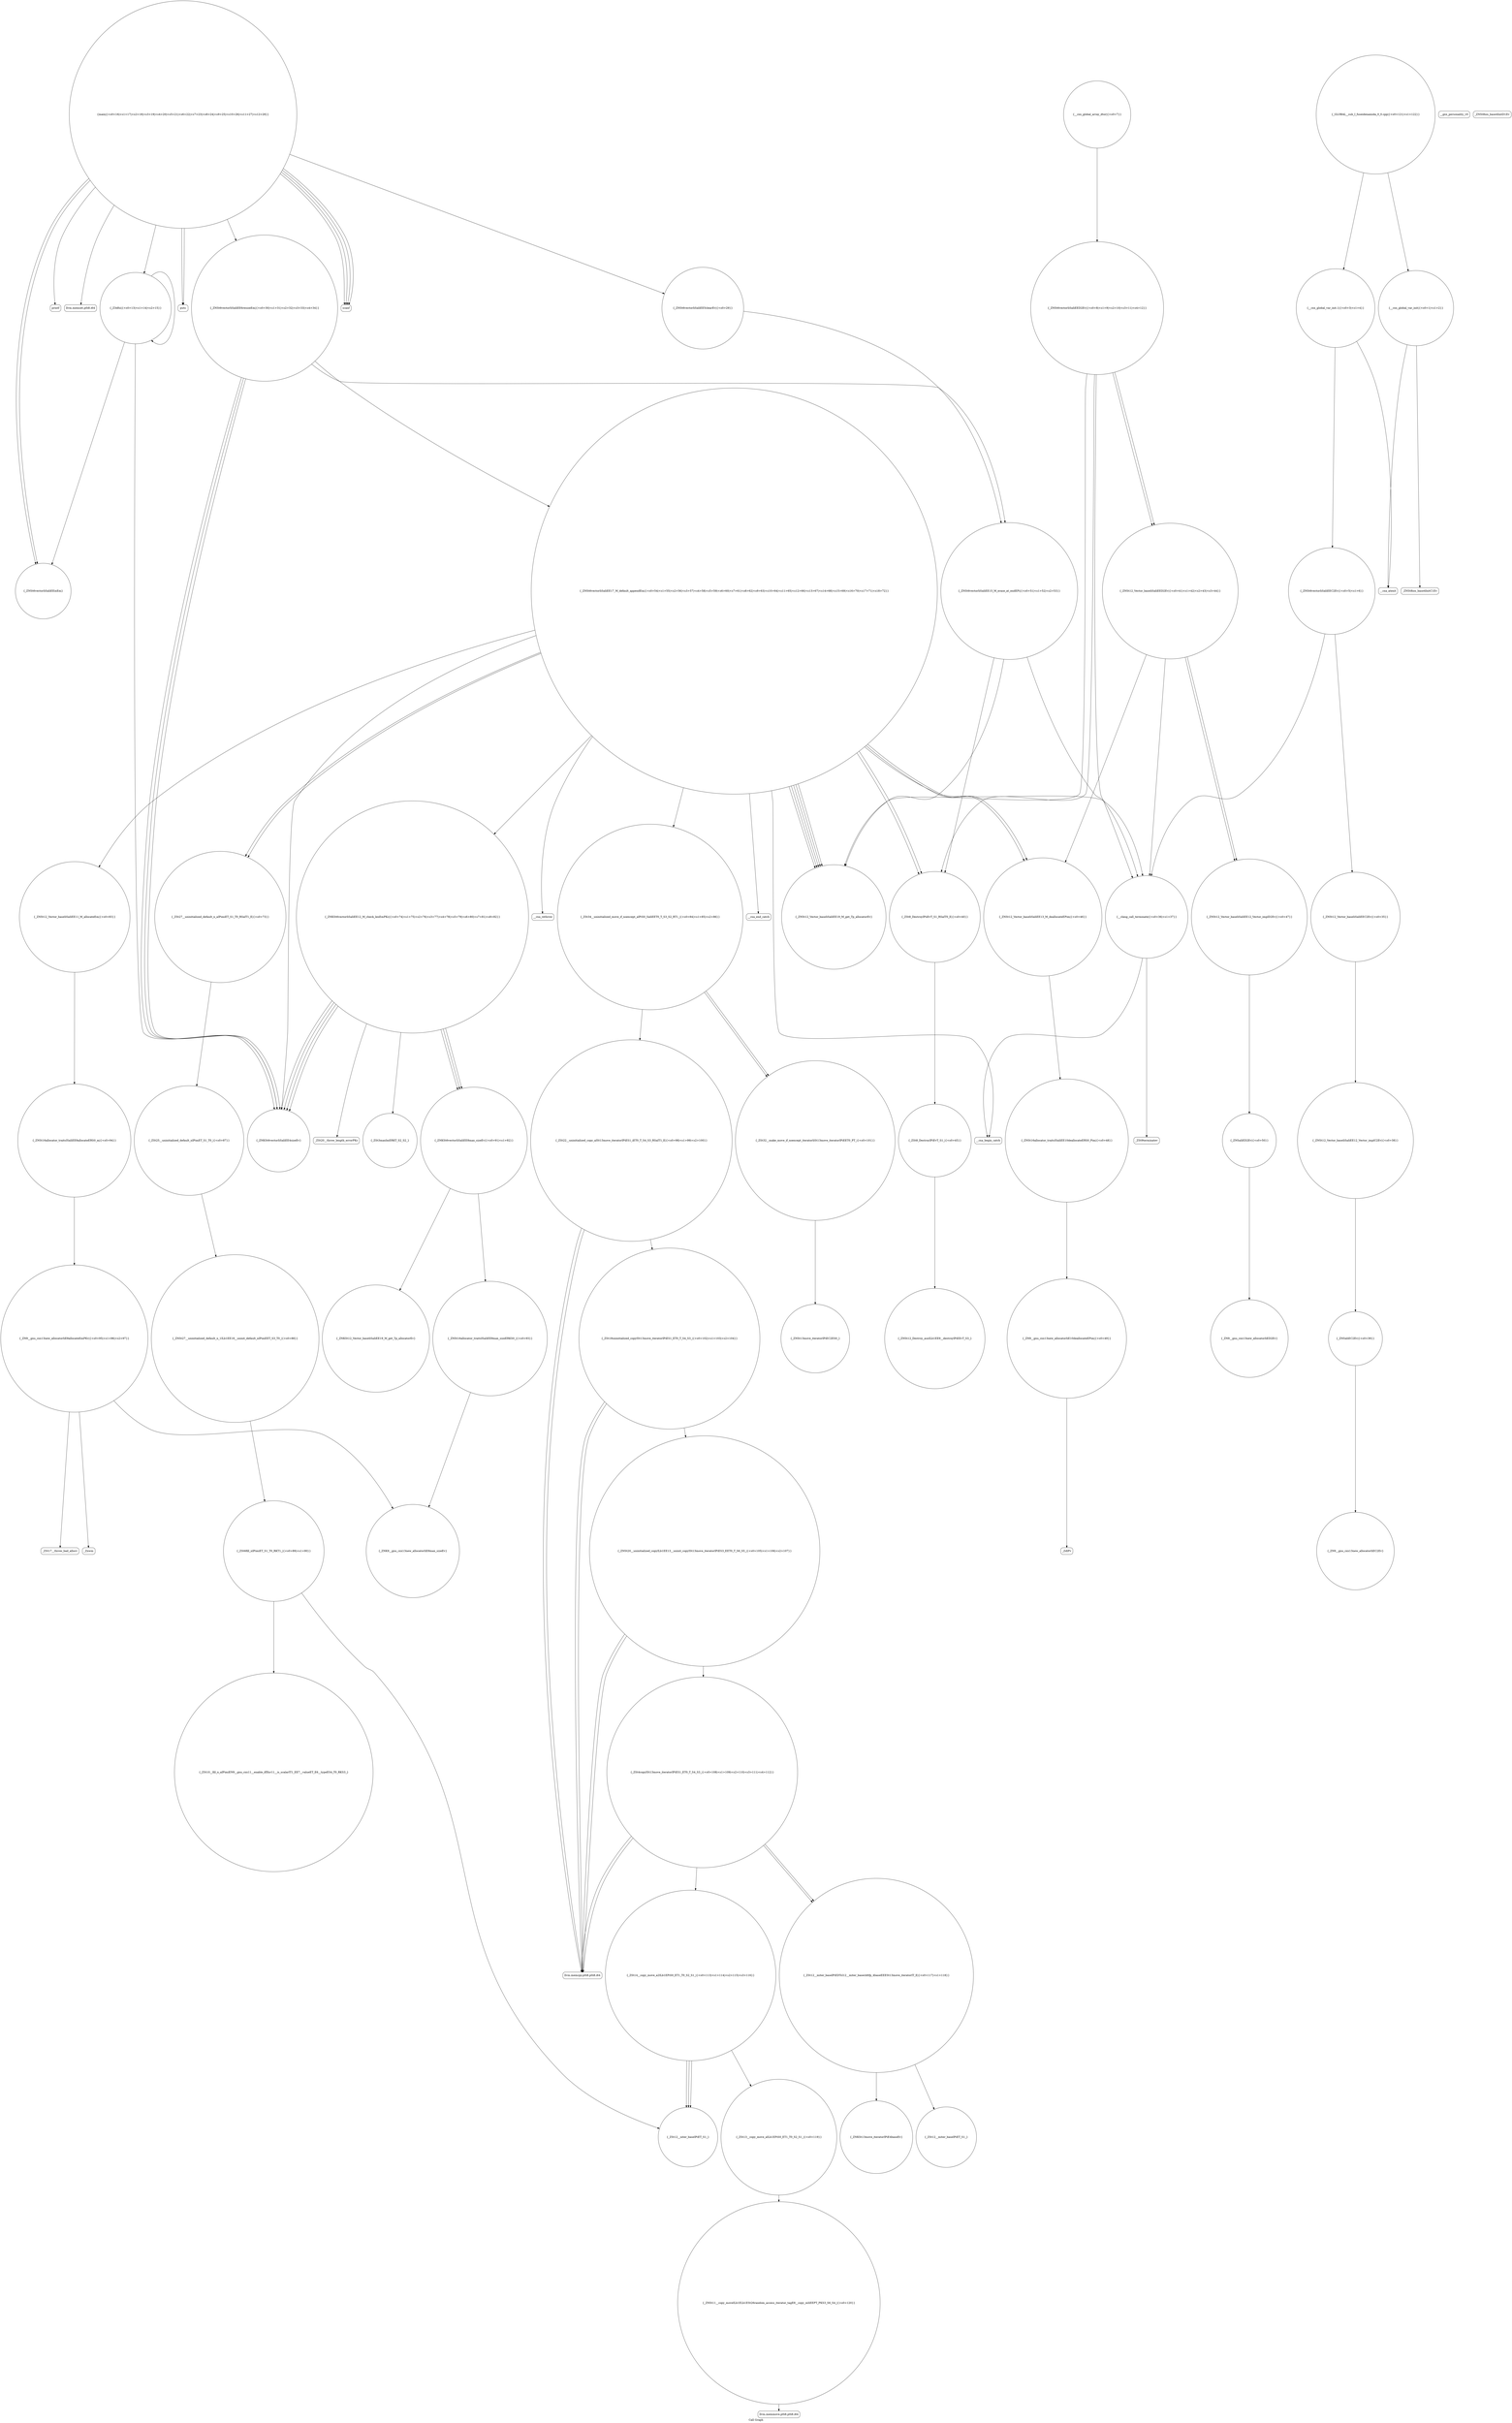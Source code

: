 digraph "Call Graph" {
	label="Call Graph";

	Node0x55cf25b20910 [shape=record,shape=circle,label="{__cxx_global_var_init|{<s0>1|<s1>2}}"];
	Node0x55cf25b20910:s0 -> Node0x55cf25b20990[color=black];
	Node0x55cf25b20910:s1 -> Node0x55cf25b20a90[color=black];
	Node0x55cf25b21f90 [shape=record,shape=Mrecord,label="{__cxa_end_catch}"];
	Node0x55cf25b20c90 [shape=record,shape=circle,label="{_ZNSt6vectorIiSaIiEED2Ev|{<s0>8|<s1>9|<s2>10|<s3>11|<s4>12}}"];
	Node0x55cf25b20c90:s0 -> Node0x55cf25b21690[color=black];
	Node0x55cf25b20c90:s1 -> Node0x55cf25b21610[color=black];
	Node0x55cf25b20c90:s2 -> Node0x55cf25b21710[color=black];
	Node0x55cf25b20c90:s3 -> Node0x55cf25b21710[color=black];
	Node0x55cf25b20c90:s4 -> Node0x55cf25b21310[color=black];
	Node0x55cf25b23330 [shape=record,shape=Mrecord,label="{_ZSt20__throw_length_errorPKc}"];
	Node0x55cf25b21010 [shape=record,shape=circle,label="{_ZNSt6vectorIiSaIiEE6resizeEm|{<s0>30|<s1>31|<s2>32|<s3>33|<s4>34}}"];
	Node0x55cf25b21010:s0 -> Node0x55cf25b20d90[color=black];
	Node0x55cf25b21010:s1 -> Node0x55cf25b20d90[color=black];
	Node0x55cf25b21010:s2 -> Node0x55cf25b21c90[color=black];
	Node0x55cf25b21010:s3 -> Node0x55cf25b20d90[color=black];
	Node0x55cf25b21010:s4 -> Node0x55cf25b21c10[color=black];
	Node0x55cf25b236b0 [shape=record,shape=Mrecord,label="{_ZSt17__throw_bad_allocv}"];
	Node0x55cf25b21390 [shape=record,shape=Mrecord,label="{__cxa_begin_catch}"];
	Node0x55cf25b23a30 [shape=record,shape=circle,label="{_ZSt4copyISt13move_iteratorIPiES1_ET0_T_S4_S3_|{<s0>108|<s1>109|<s2>110|<s3>111|<s4>112}}"];
	Node0x55cf25b23a30:s0 -> Node0x55cf25b23930[color=black];
	Node0x55cf25b23a30:s1 -> Node0x55cf25b23b30[color=black];
	Node0x55cf25b23a30:s2 -> Node0x55cf25b23930[color=black];
	Node0x55cf25b23a30:s3 -> Node0x55cf25b23b30[color=black];
	Node0x55cf25b23a30:s4 -> Node0x55cf25b23ab0[color=black];
	Node0x55cf25b21710 [shape=record,shape=circle,label="{_ZNSt12_Vector_baseIiSaIiEED2Ev|{<s0>41|<s1>42|<s2>43|<s3>44}}"];
	Node0x55cf25b21710:s0 -> Node0x55cf25b21890[color=black];
	Node0x55cf25b21710:s1 -> Node0x55cf25b21910[color=black];
	Node0x55cf25b21710:s2 -> Node0x55cf25b21910[color=black];
	Node0x55cf25b21710:s3 -> Node0x55cf25b21310[color=black];
	Node0x55cf25b23db0 [shape=record,shape=circle,label="{_ZNKSt13move_iteratorIPiE4baseEv}"];
	Node0x55cf25b21a90 [shape=record,shape=Mrecord,label="{_ZdlPv}"];
	Node0x55cf25b21e10 [shape=record,shape=circle,label="{_ZNSt12_Vector_baseIiSaIiEE11_M_allocateEm|{<s0>83}}"];
	Node0x55cf25b21e10:s0 -> Node0x55cf25b235b0[color=black];
	Node0x55cf25b20b10 [shape=record,shape=circle,label="{__cxx_global_var_init.1|{<s0>3|<s1>4}}"];
	Node0x55cf25b20b10:s0 -> Node0x55cf25b20b90[color=black];
	Node0x55cf25b20b10:s1 -> Node0x55cf25b20a90[color=black];
	Node0x55cf25b231b0 [shape=record,shape=circle,label="{_ZSt10__fill_n_aIPimiEN9__gnu_cxx11__enable_ifIXsr11__is_scalarIT1_EE7__valueET_E6__typeES4_T0_RKS3_}"];
	Node0x55cf25b20e90 [shape=record,shape=circle,label="{main|{<s0>16|<s1>17|<s2>18|<s3>19|<s4>20|<s5>21|<s6>22|<s7>23|<s8>24|<s9>25|<s10>26|<s11>27|<s12>28}}"];
	Node0x55cf25b20e90:s0 -> Node0x55cf25b20f10[color=black];
	Node0x55cf25b20e90:s1 -> Node0x55cf25b20f10[color=black];
	Node0x55cf25b20e90:s2 -> Node0x55cf25b20f90[color=black];
	Node0x55cf25b20e90:s3 -> Node0x55cf25b20f10[color=black];
	Node0x55cf25b20e90:s4 -> Node0x55cf25b21010[color=black];
	Node0x55cf25b20e90:s5 -> Node0x55cf25b20e10[color=black];
	Node0x55cf25b20e90:s6 -> Node0x55cf25b20f10[color=black];
	Node0x55cf25b20e90:s7 -> Node0x55cf25b20e10[color=black];
	Node0x55cf25b20e90:s8 -> Node0x55cf25b21090[color=black];
	Node0x55cf25b20e90:s9 -> Node0x55cf25b21110[color=black];
	Node0x55cf25b20e90:s10 -> Node0x55cf25b20d10[color=black];
	Node0x55cf25b20e90:s11 -> Node0x55cf25b21190[color=black];
	Node0x55cf25b20e90:s12 -> Node0x55cf25b21190[color=black];
	Node0x55cf25b23530 [shape=record,shape=circle,label="{_ZNK9__gnu_cxx13new_allocatorIiE8max_sizeEv}"];
	Node0x55cf25b21210 [shape=record,shape=circle,label="{_ZNSt12_Vector_baseIiSaIiEEC2Ev|{<s0>35}}"];
	Node0x55cf25b21210:s0 -> Node0x55cf25b21490[color=black];
	Node0x55cf25b238b0 [shape=record,shape=circle,label="{_ZSt18uninitialized_copyISt13move_iteratorIPiES1_ET0_T_S4_S3_|{<s0>102|<s1>103|<s2>104}}"];
	Node0x55cf25b238b0:s0 -> Node0x55cf25b23930[color=black];
	Node0x55cf25b238b0:s1 -> Node0x55cf25b23930[color=black];
	Node0x55cf25b238b0:s2 -> Node0x55cf25b239b0[color=black];
	Node0x55cf25b21590 [shape=record,shape=circle,label="{_ZN9__gnu_cxx13new_allocatorIiEC2Ev}"];
	Node0x55cf25b23c30 [shape=record,shape=circle,label="{_ZNSt11__copy_moveILb1ELb1ESt26random_access_iterator_tagE8__copy_mIiEEPT_PKS3_S6_S4_|{<s0>120}}"];
	Node0x55cf25b23c30:s0 -> Node0x55cf25b23cb0[color=black];
	Node0x55cf25b21910 [shape=record,shape=circle,label="{_ZNSt12_Vector_baseIiSaIiEE12_Vector_implD2Ev|{<s0>47}}"];
	Node0x55cf25b21910:s0 -> Node0x55cf25b21b10[color=black];
	Node0x55cf25b21c90 [shape=record,shape=circle,label="{_ZNSt6vectorIiSaIiEE17_M_default_appendEm|{<s0>54|<s1>55|<s2>56|<s3>57|<s4>58|<s5>59|<s6>60|<s7>61|<s8>62|<s9>63|<s10>64|<s11>65|<s12>66|<s13>67|<s14>68|<s15>69|<s16>70|<s17>71|<s18>72}}"];
	Node0x55cf25b21c90:s0 -> Node0x55cf25b21690[color=black];
	Node0x55cf25b21c90:s1 -> Node0x55cf25b21d10[color=black];
	Node0x55cf25b21c90:s2 -> Node0x55cf25b21d90[color=black];
	Node0x55cf25b21c90:s3 -> Node0x55cf25b20d90[color=black];
	Node0x55cf25b21c90:s4 -> Node0x55cf25b21e10[color=black];
	Node0x55cf25b21c90:s5 -> Node0x55cf25b21690[color=black];
	Node0x55cf25b21c90:s6 -> Node0x55cf25b21d10[color=black];
	Node0x55cf25b21c90:s7 -> Node0x55cf25b21690[color=black];
	Node0x55cf25b21c90:s8 -> Node0x55cf25b21e90[color=black];
	Node0x55cf25b21c90:s9 -> Node0x55cf25b21390[color=black];
	Node0x55cf25b21c90:s10 -> Node0x55cf25b21690[color=black];
	Node0x55cf25b21c90:s11 -> Node0x55cf25b21610[color=black];
	Node0x55cf25b21c90:s12 -> Node0x55cf25b21f90[color=black];
	Node0x55cf25b21c90:s13 -> Node0x55cf25b21890[color=black];
	Node0x55cf25b21c90:s14 -> Node0x55cf25b21f10[color=black];
	Node0x55cf25b21c90:s15 -> Node0x55cf25b21690[color=black];
	Node0x55cf25b21c90:s16 -> Node0x55cf25b21610[color=black];
	Node0x55cf25b21c90:s17 -> Node0x55cf25b21890[color=black];
	Node0x55cf25b21c90:s18 -> Node0x55cf25b21310[color=black];
	Node0x55cf25b20990 [shape=record,shape=Mrecord,label="{_ZNSt8ios_base4InitC1Ev}"];
	Node0x55cf25b22010 [shape=record,shape=circle,label="{_ZSt25__uninitialized_default_nIPimET_S1_T0_|{<s0>87}}"];
	Node0x55cf25b22010:s0 -> Node0x55cf25b22090[color=black];
	Node0x55cf25b20d10 [shape=record,shape=circle,label="{_Z3dfsi|{<s0>13|<s1>14|<s2>15}}"];
	Node0x55cf25b20d10:s0 -> Node0x55cf25b20d90[color=black];
	Node0x55cf25b20d10:s1 -> Node0x55cf25b20e10[color=black];
	Node0x55cf25b20d10:s2 -> Node0x55cf25b20d10[color=black];
	Node0x55cf25b233b0 [shape=record,shape=circle,label="{_ZSt3maxImERKT_S2_S2_}"];
	Node0x55cf25b21090 [shape=record,shape=Mrecord,label="{printf}"];
	Node0x55cf25b23730 [shape=record,shape=Mrecord,label="{_Znwm}"];
	Node0x55cf25b21410 [shape=record,shape=Mrecord,label="{_ZSt9terminatev}"];
	Node0x55cf25b23ab0 [shape=record,shape=circle,label="{_ZSt14__copy_move_a2ILb1EPiS0_ET1_T0_S2_S1_|{<s0>113|<s1>114|<s2>115|<s3>116}}"];
	Node0x55cf25b23ab0:s0 -> Node0x55cf25b23230[color=black];
	Node0x55cf25b23ab0:s1 -> Node0x55cf25b23230[color=black];
	Node0x55cf25b23ab0:s2 -> Node0x55cf25b23230[color=black];
	Node0x55cf25b23ab0:s3 -> Node0x55cf25b23bb0[color=black];
	Node0x55cf25b21790 [shape=record,shape=circle,label="{_ZSt8_DestroyIPiEvT_S1_|{<s0>45}}"];
	Node0x55cf25b21790:s0 -> Node0x55cf25b21810[color=black];
	Node0x55cf25b23e30 [shape=record,shape=circle,label="{_ZNSt13move_iteratorIPiEC2ES0_}"];
	Node0x55cf25b21b10 [shape=record,shape=circle,label="{_ZNSaIiED2Ev|{<s0>50}}"];
	Node0x55cf25b21b10:s0 -> Node0x55cf25b21b90[color=black];
	Node0x55cf25b21e90 [shape=record,shape=circle,label="{_ZSt34__uninitialized_move_if_noexcept_aIPiS0_SaIiEET0_T_S3_S2_RT1_|{<s0>84|<s1>85|<s2>86}}"];
	Node0x55cf25b21e90:s0 -> Node0x55cf25b23830[color=black];
	Node0x55cf25b21e90:s1 -> Node0x55cf25b23830[color=black];
	Node0x55cf25b21e90:s2 -> Node0x55cf25b237b0[color=black];
	Node0x55cf25b20b90 [shape=record,shape=circle,label="{_ZNSt6vectorIiSaIiEEC2Ev|{<s0>5|<s1>6}}"];
	Node0x55cf25b20b90:s0 -> Node0x55cf25b21210[color=black];
	Node0x55cf25b20b90:s1 -> Node0x55cf25b21310[color=black];
	Node0x55cf25b23230 [shape=record,shape=circle,label="{_ZSt12__niter_baseIPiET_S1_}"];
	Node0x55cf25b20f10 [shape=record,shape=Mrecord,label="{scanf}"];
	Node0x55cf25b235b0 [shape=record,shape=circle,label="{_ZNSt16allocator_traitsISaIiEE8allocateERS0_m|{<s0>94}}"];
	Node0x55cf25b235b0:s0 -> Node0x55cf25b23630[color=black];
	Node0x55cf25b21290 [shape=record,shape=Mrecord,label="{__gxx_personality_v0}"];
	Node0x55cf25b23930 [shape=record,shape=Mrecord,label="{llvm.memcpy.p0i8.p0i8.i64}"];
	Node0x55cf25b21610 [shape=record,shape=circle,label="{_ZSt8_DestroyIPiiEvT_S1_RSaIT0_E|{<s0>40}}"];
	Node0x55cf25b21610:s0 -> Node0x55cf25b21790[color=black];
	Node0x55cf25b23cb0 [shape=record,shape=Mrecord,label="{llvm.memmove.p0i8.p0i8.i64}"];
	Node0x55cf25b21990 [shape=record,shape=circle,label="{_ZNSt16allocator_traitsISaIiEE10deallocateERS0_Pim|{<s0>48}}"];
	Node0x55cf25b21990:s0 -> Node0x55cf25b21a10[color=black];
	Node0x55cf25b21d10 [shape=record,shape=circle,label="{_ZSt27__uninitialized_default_n_aIPimiET_S1_T0_RSaIT1_E|{<s0>73}}"];
	Node0x55cf25b21d10:s0 -> Node0x55cf25b22010[color=black];
	Node0x55cf25b20a10 [shape=record,shape=Mrecord,label="{_ZNSt8ios_base4InitD1Ev}"];
	Node0x55cf25b22090 [shape=record,shape=circle,label="{_ZNSt27__uninitialized_default_n_1ILb1EE18__uninit_default_nIPimEET_S3_T0_|{<s0>88}}"];
	Node0x55cf25b22090:s0 -> Node0x55cf25b23130[color=black];
	Node0x55cf25b20d90 [shape=record,shape=circle,label="{_ZNKSt6vectorIiSaIiEE4sizeEv}"];
	Node0x55cf25b23430 [shape=record,shape=circle,label="{_ZNSt16allocator_traitsISaIiEE8max_sizeERKS0_|{<s0>93}}"];
	Node0x55cf25b23430:s0 -> Node0x55cf25b23530[color=black];
	Node0x55cf25b21110 [shape=record,shape=Mrecord,label="{llvm.memset.p0i8.i64}"];
	Node0x55cf25b237b0 [shape=record,shape=circle,label="{_ZSt22__uninitialized_copy_aISt13move_iteratorIPiES1_iET0_T_S4_S3_RSaIT1_E|{<s0>98|<s1>99|<s2>100}}"];
	Node0x55cf25b237b0:s0 -> Node0x55cf25b23930[color=black];
	Node0x55cf25b237b0:s1 -> Node0x55cf25b23930[color=black];
	Node0x55cf25b237b0:s2 -> Node0x55cf25b238b0[color=black];
	Node0x55cf25b21490 [shape=record,shape=circle,label="{_ZNSt12_Vector_baseIiSaIiEE12_Vector_implC2Ev|{<s0>38}}"];
	Node0x55cf25b21490:s0 -> Node0x55cf25b21510[color=black];
	Node0x55cf25b23b30 [shape=record,shape=circle,label="{_ZSt12__miter_baseIPiEDTcl12__miter_basecldtfp_4baseEEESt13move_iteratorIT_E|{<s0>117|<s1>118}}"];
	Node0x55cf25b23b30:s0 -> Node0x55cf25b23db0[color=black];
	Node0x55cf25b23b30:s1 -> Node0x55cf25b23d30[color=black];
	Node0x55cf25b21810 [shape=record,shape=circle,label="{_ZNSt12_Destroy_auxILb1EE9__destroyIPiEEvT_S3_}"];
	Node0x55cf25b23eb0 [shape=record,shape=circle,label="{_GLOBAL__sub_I_fuseidenamida_0_0.cpp|{<s0>121|<s1>122}}"];
	Node0x55cf25b23eb0:s0 -> Node0x55cf25b20910[color=black];
	Node0x55cf25b23eb0:s1 -> Node0x55cf25b20b10[color=black];
	Node0x55cf25b21b90 [shape=record,shape=circle,label="{_ZN9__gnu_cxx13new_allocatorIiED2Ev}"];
	Node0x55cf25b21f10 [shape=record,shape=Mrecord,label="{__cxa_rethrow}"];
	Node0x55cf25b20c10 [shape=record,shape=circle,label="{__cxx_global_array_dtor|{<s0>7}}"];
	Node0x55cf25b20c10:s0 -> Node0x55cf25b20c90[color=black];
	Node0x55cf25b232b0 [shape=record,shape=circle,label="{_ZNKSt6vectorIiSaIiEE8max_sizeEv|{<s0>91|<s1>92}}"];
	Node0x55cf25b232b0:s0 -> Node0x55cf25b234b0[color=black];
	Node0x55cf25b232b0:s1 -> Node0x55cf25b23430[color=black];
	Node0x55cf25b20f90 [shape=record,shape=circle,label="{_ZNSt6vectorIiSaIiEE5clearEv|{<s0>29}}"];
	Node0x55cf25b20f90:s0 -> Node0x55cf25b21c10[color=black];
	Node0x55cf25b23630 [shape=record,shape=circle,label="{_ZN9__gnu_cxx13new_allocatorIiE8allocateEmPKv|{<s0>95|<s1>96|<s2>97}}"];
	Node0x55cf25b23630:s0 -> Node0x55cf25b23530[color=black];
	Node0x55cf25b23630:s1 -> Node0x55cf25b236b0[color=black];
	Node0x55cf25b23630:s2 -> Node0x55cf25b23730[color=black];
	Node0x55cf25b21310 [shape=record,shape=circle,label="{__clang_call_terminate|{<s0>36|<s1>37}}"];
	Node0x55cf25b21310:s0 -> Node0x55cf25b21390[color=black];
	Node0x55cf25b21310:s1 -> Node0x55cf25b21410[color=black];
	Node0x55cf25b239b0 [shape=record,shape=circle,label="{_ZNSt20__uninitialized_copyILb1EE13__uninit_copyISt13move_iteratorIPiES3_EET0_T_S6_S5_|{<s0>105|<s1>106|<s2>107}}"];
	Node0x55cf25b239b0:s0 -> Node0x55cf25b23930[color=black];
	Node0x55cf25b239b0:s1 -> Node0x55cf25b23930[color=black];
	Node0x55cf25b239b0:s2 -> Node0x55cf25b23a30[color=black];
	Node0x55cf25b21690 [shape=record,shape=circle,label="{_ZNSt12_Vector_baseIiSaIiEE19_M_get_Tp_allocatorEv}"];
	Node0x55cf25b23d30 [shape=record,shape=circle,label="{_ZSt12__miter_baseIPiET_S1_}"];
	Node0x55cf25b21a10 [shape=record,shape=circle,label="{_ZN9__gnu_cxx13new_allocatorIiE10deallocateEPim|{<s0>49}}"];
	Node0x55cf25b21a10:s0 -> Node0x55cf25b21a90[color=black];
	Node0x55cf25b21d90 [shape=record,shape=circle,label="{_ZNKSt6vectorIiSaIiEE12_M_check_lenEmPKc|{<s0>74|<s1>75|<s2>76|<s3>77|<s4>78|<s5>79|<s6>80|<s7>81|<s8>82}}"];
	Node0x55cf25b21d90:s0 -> Node0x55cf25b232b0[color=black];
	Node0x55cf25b21d90:s1 -> Node0x55cf25b20d90[color=black];
	Node0x55cf25b21d90:s2 -> Node0x55cf25b23330[color=black];
	Node0x55cf25b21d90:s3 -> Node0x55cf25b20d90[color=black];
	Node0x55cf25b21d90:s4 -> Node0x55cf25b20d90[color=black];
	Node0x55cf25b21d90:s5 -> Node0x55cf25b233b0[color=black];
	Node0x55cf25b21d90:s6 -> Node0x55cf25b20d90[color=black];
	Node0x55cf25b21d90:s7 -> Node0x55cf25b232b0[color=black];
	Node0x55cf25b21d90:s8 -> Node0x55cf25b232b0[color=black];
	Node0x55cf25b20a90 [shape=record,shape=Mrecord,label="{__cxa_atexit}"];
	Node0x55cf25b23130 [shape=record,shape=circle,label="{_ZSt6fill_nIPimiET_S1_T0_RKT1_|{<s0>89|<s1>90}}"];
	Node0x55cf25b23130:s0 -> Node0x55cf25b23230[color=black];
	Node0x55cf25b23130:s1 -> Node0x55cf25b231b0[color=black];
	Node0x55cf25b20e10 [shape=record,shape=circle,label="{_ZNSt6vectorIiSaIiEEixEm}"];
	Node0x55cf25b234b0 [shape=record,shape=circle,label="{_ZNKSt12_Vector_baseIiSaIiEE19_M_get_Tp_allocatorEv}"];
	Node0x55cf25b21190 [shape=record,shape=Mrecord,label="{puts}"];
	Node0x55cf25b23830 [shape=record,shape=circle,label="{_ZSt32__make_move_if_noexcept_iteratorIiSt13move_iteratorIPiEET0_PT_|{<s0>101}}"];
	Node0x55cf25b23830:s0 -> Node0x55cf25b23e30[color=black];
	Node0x55cf25b21510 [shape=record,shape=circle,label="{_ZNSaIiEC2Ev|{<s0>39}}"];
	Node0x55cf25b21510:s0 -> Node0x55cf25b21590[color=black];
	Node0x55cf25b23bb0 [shape=record,shape=circle,label="{_ZSt13__copy_move_aILb1EPiS0_ET1_T0_S2_S1_|{<s0>119}}"];
	Node0x55cf25b23bb0:s0 -> Node0x55cf25b23c30[color=black];
	Node0x55cf25b21890 [shape=record,shape=circle,label="{_ZNSt12_Vector_baseIiSaIiEE13_M_deallocateEPim|{<s0>46}}"];
	Node0x55cf25b21890:s0 -> Node0x55cf25b21990[color=black];
	Node0x55cf25b21c10 [shape=record,shape=circle,label="{_ZNSt6vectorIiSaIiEE15_M_erase_at_endEPi|{<s0>51|<s1>52|<s2>53}}"];
	Node0x55cf25b21c10:s0 -> Node0x55cf25b21690[color=black];
	Node0x55cf25b21c10:s1 -> Node0x55cf25b21610[color=black];
	Node0x55cf25b21c10:s2 -> Node0x55cf25b21310[color=black];
}
